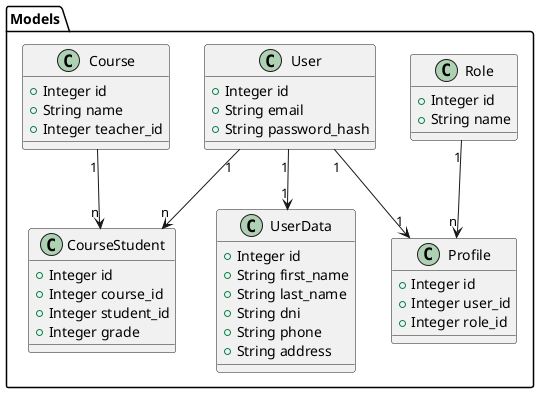 @startuml Class

package "Models" {
    class User {
        +Integer id
        +String email
        +String password_hash
    }

    class UserData {
        +Integer id
        +String first_name
        +String last_name
        +String dni
        +String phone
        +String address
    }

    class Role {
        +Integer id
        +String name
    }

    class Profile {
        +Integer id
        +Integer user_id
        +Integer role_id
    }

    class Course {
        +Integer id
        +String name
        +Integer teacher_id
    }

    class CourseStudent {
        +Integer id
        +Integer course_id
        +Integer student_id
        +Integer grade
    }

    User "1" --> "1" UserData
    User "1" --> "1" Profile
    User "1" --> "n" CourseStudent
    Role "1" --> "n" Profile
    Course "1" --> "n" CourseStudent
}

@enduml